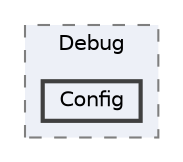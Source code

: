 digraph "Project/avProj/Debug/Config"
{
 // LATEX_PDF_SIZE
  bgcolor="transparent";
  edge [fontname=Helvetica,fontsize=10,labelfontname=Helvetica,labelfontsize=10];
  node [fontname=Helvetica,fontsize=10,shape=box,height=0.2,width=0.4];
  compound=true
  subgraph clusterdir_456d82b32ea7f4b7d661dc1c47a1b748 {
    graph [ bgcolor="#edf0f7", pencolor="grey50", label="Debug", fontname=Helvetica,fontsize=10 style="filled,dashed", URL="dir_456d82b32ea7f4b7d661dc1c47a1b748.html",tooltip=""]
  dir_c80fba5c68c1a5307720af58c648a5c4 [label="Config", fillcolor="#edf0f7", color="grey25", style="filled,bold", URL="dir_c80fba5c68c1a5307720af58c648a5c4.html",tooltip=""];
  }
}
